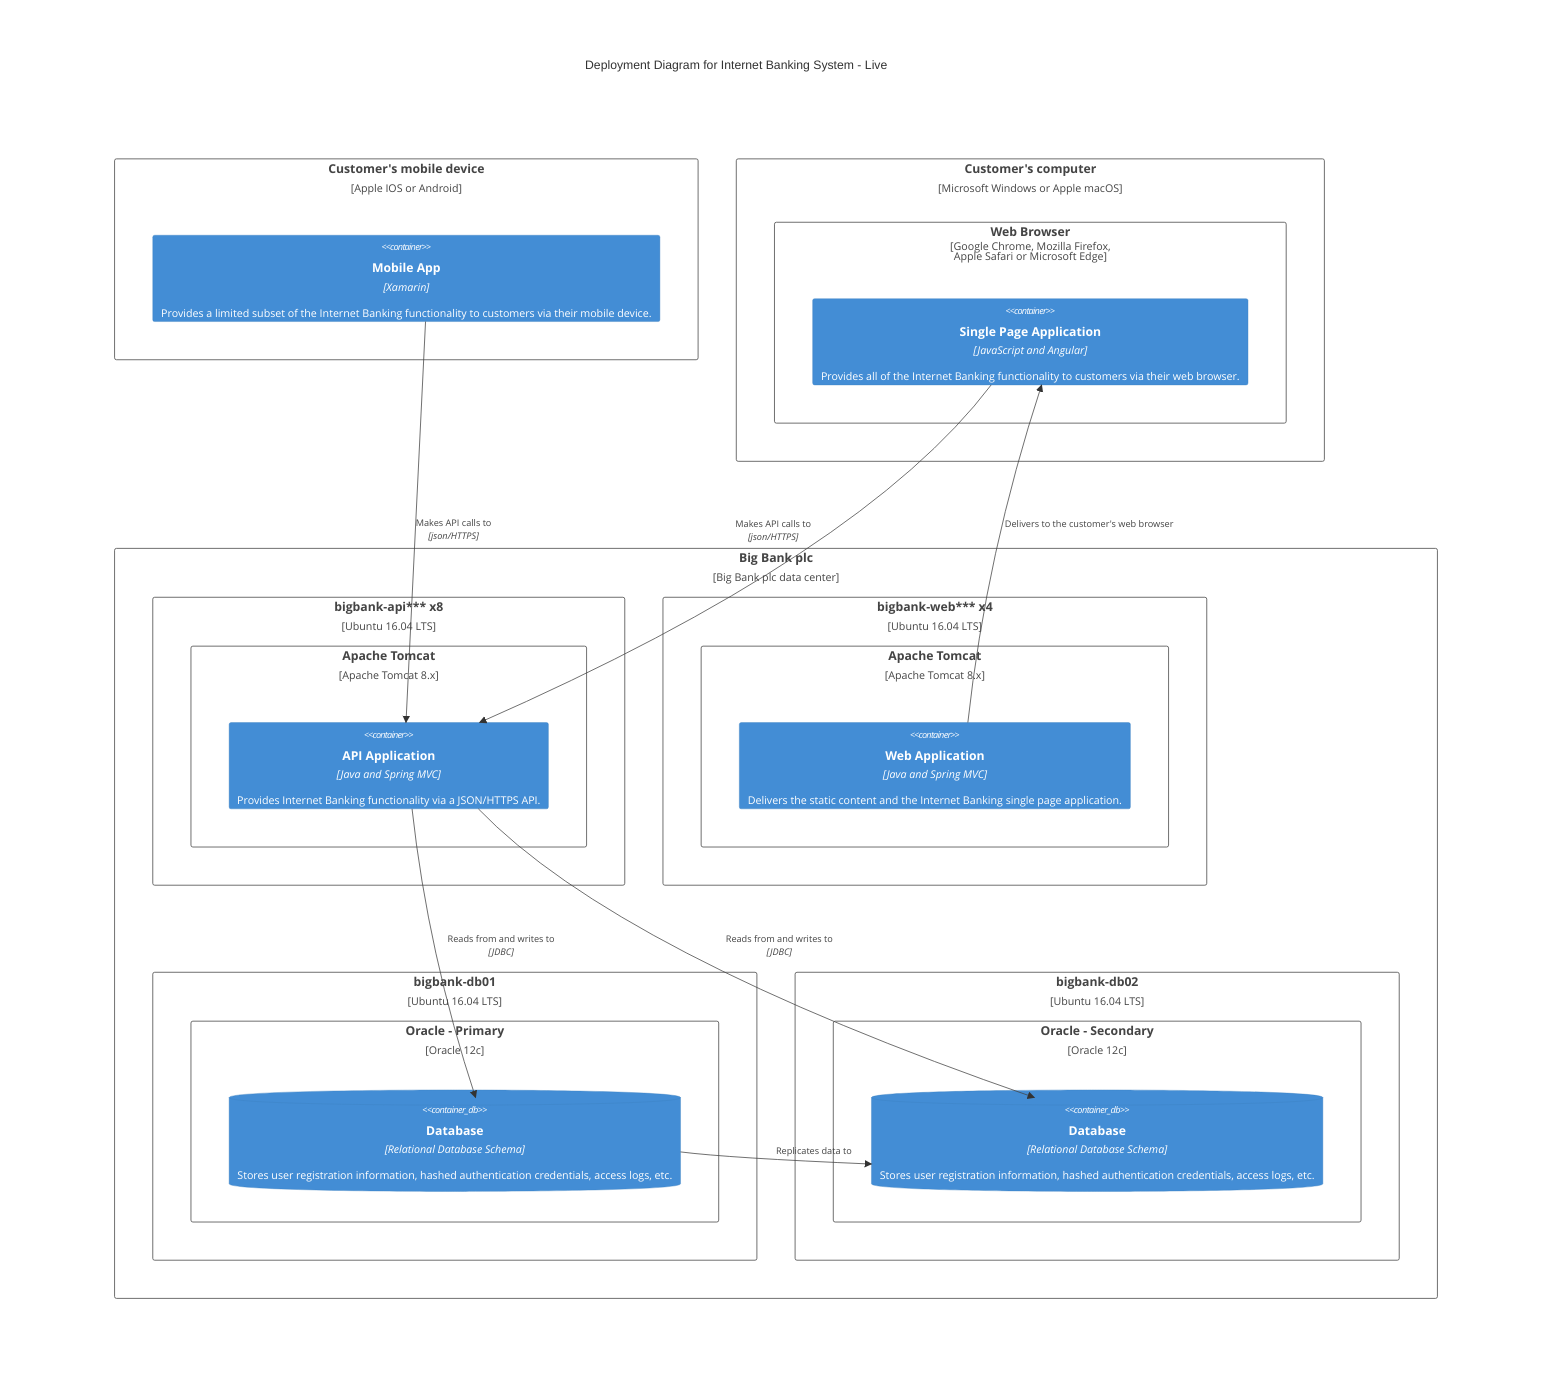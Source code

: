 C4Deployment
    title Deployment Diagram for Internet Banking System - Live

    Deployment_Node(mob, "Customer's mobile device", "Apple IOS or Android"){
        Container(mobile, "Mobile App", "Xamarin", "Provides a limited subset of the Internet Banking functionality to customers via their mobile device.")
    }

    Deployment_Node(comp, "Customer's computer", "Microsoft Windows or Apple macOS"){
        Deployment_Node(browser, "Web Browser", "Google Chrome, Mozilla Firefox,<br/> Apple Safari or Microsoft Edge"){
            Container(spa, "Single Page Application", "JavaScript and Angular", "Provides all of the Internet Banking functionality to customers via their web browser.")
        }
    }

    Deployment_Node(plc, "Big Bank plc", "Big Bank plc data center"){
        Deployment_Node(dn, "bigbank-api*** x8", "Ubuntu 16.04 LTS"){
            Deployment_Node(apache, "Apache Tomcat", "Apache Tomcat 8.x"){
                Container(api, "API Application", "Java and Spring MVC", "Provides Internet Banking functionality via a JSON/HTTPS API.")
            }
        }
        Deployment_Node(bb2, "bigbank-web*** x4", "Ubuntu 16.04 LTS"){
            Deployment_Node(apache2, "Apache Tomcat", "Apache Tomcat 8.x"){
                Container(web, "Web Application", "Java and Spring MVC", "Delivers the static content and the Internet Banking single page application.")
            }
        }
        Deployment_Node(bigbankdb01, "bigbank-db01", "Ubuntu 16.04 LTS"){
            Deployment_Node(oracle, "Oracle - Primary", "Oracle 12c"){
                ContainerDb(db, "Database", "Relational Database Schema", "Stores user registration information, hashed authentication credentials, access logs, etc.")
            }
        }
        Deployment_Node(bigbankdb02, "bigbank-db02", "Ubuntu 16.04 LTS") {
            Deployment_Node(oracle2, "Oracle - Secondary", "Oracle 12c") {
                ContainerDb(db2, "Database", "Relational Database Schema", "Stores user registration information, hashed authentication credentials, access logs, etc.")
            }
        }
    }

    Rel(mobile, api, "Makes API calls to", "json/HTTPS")
    Rel(spa, api, "Makes API calls to", "json/HTTPS")
    Rel_U(web, spa, "Delivers to the customer's web browser")
    Rel(api, db, "Reads from and writes to", "JDBC")
    Rel(api, db2, "Reads from and writes to", "JDBC")
    Rel_R(db, db2, "Replicates data to")

    UpdateRelStyle(spa, api, $offsetY="-40")
    UpdateRelStyle(web, spa, $offsetY="-40")
    UpdateRelStyle(api, db, $offsetY="-20", $offsetX="5")
    UpdateRelStyle(api, db2, $offsetX="-40", $offsetY="-20")
    UpdateRelStyle(db, db2, $offsetY="-10")